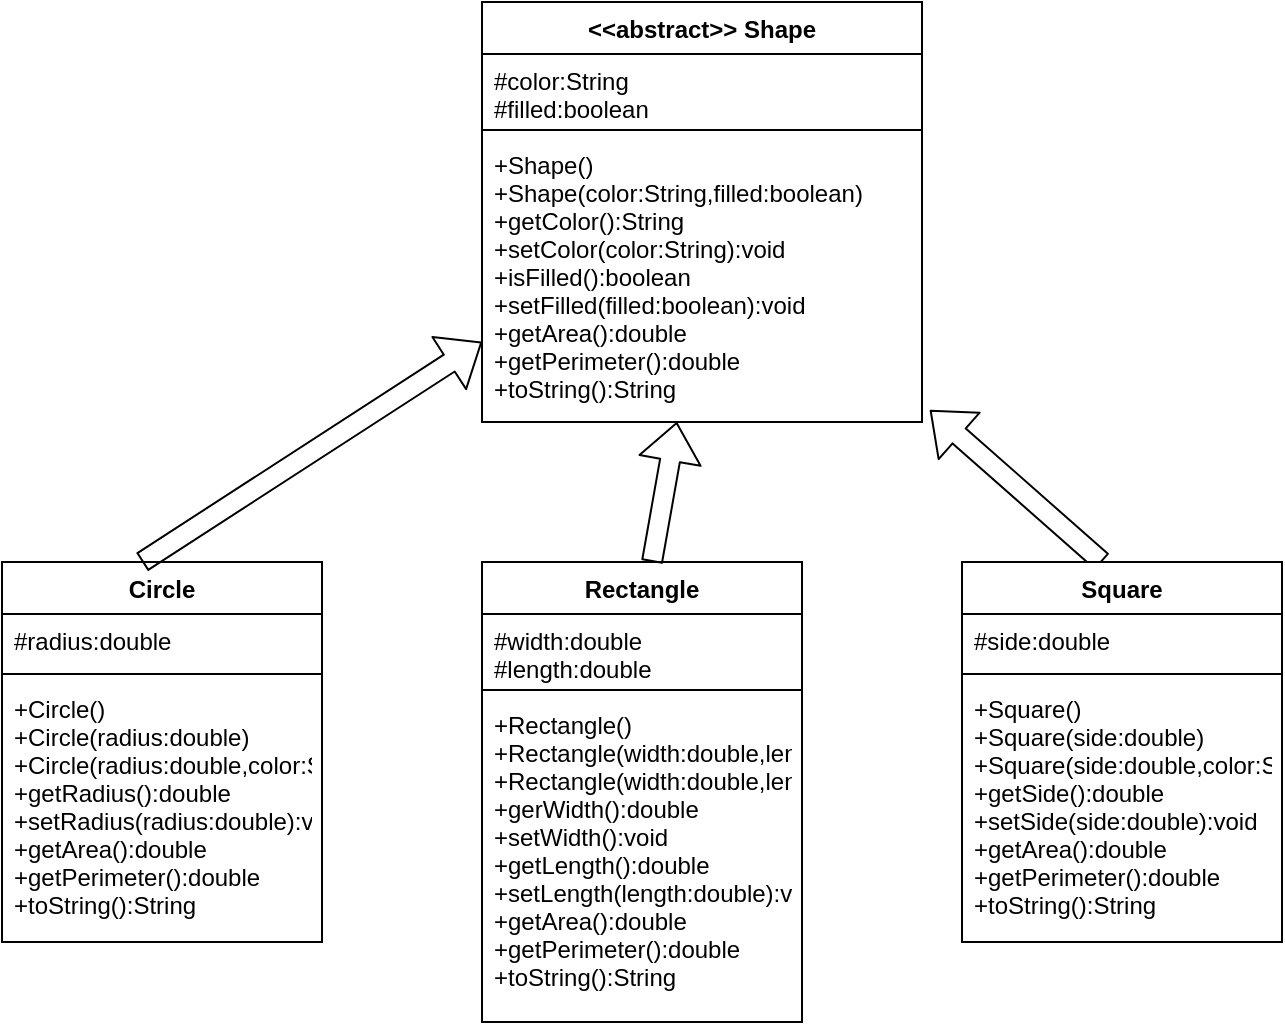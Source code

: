 <mxfile version="13.7.5" type="github">
  <diagram id="C5RBs43oDa-KdzZeNtuy" name="Page-1">
    <mxGraphModel dx="1422" dy="762" grid="1" gridSize="10" guides="1" tooltips="1" connect="1" arrows="1" fold="1" page="1" pageScale="1" pageWidth="827" pageHeight="1169" math="0" shadow="0">
      <root>
        <mxCell id="WIyWlLk6GJQsqaUBKTNV-0" />
        <mxCell id="WIyWlLk6GJQsqaUBKTNV-1" parent="WIyWlLk6GJQsqaUBKTNV-0" />
        <mxCell id="NIKJll4XZoD8k8uC3zUS-0" value="&lt;&lt;abstract&gt;&gt; Shape" style="swimlane;fontStyle=1;align=center;verticalAlign=top;childLayout=stackLayout;horizontal=1;startSize=26;horizontalStack=0;resizeParent=1;resizeParentMax=0;resizeLast=0;collapsible=1;marginBottom=0;" vertex="1" parent="WIyWlLk6GJQsqaUBKTNV-1">
          <mxGeometry x="280" y="40" width="220" height="210" as="geometry" />
        </mxCell>
        <mxCell id="NIKJll4XZoD8k8uC3zUS-1" value="#color:String &#xa;#filled:boolean" style="text;strokeColor=none;fillColor=none;align=left;verticalAlign=top;spacingLeft=4;spacingRight=4;overflow=hidden;rotatable=0;points=[[0,0.5],[1,0.5]];portConstraint=eastwest;" vertex="1" parent="NIKJll4XZoD8k8uC3zUS-0">
          <mxGeometry y="26" width="220" height="34" as="geometry" />
        </mxCell>
        <mxCell id="NIKJll4XZoD8k8uC3zUS-2" value="" style="line;strokeWidth=1;fillColor=none;align=left;verticalAlign=middle;spacingTop=-1;spacingLeft=3;spacingRight=3;rotatable=0;labelPosition=right;points=[];portConstraint=eastwest;" vertex="1" parent="NIKJll4XZoD8k8uC3zUS-0">
          <mxGeometry y="60" width="220" height="8" as="geometry" />
        </mxCell>
        <mxCell id="NIKJll4XZoD8k8uC3zUS-3" value="+Shape()&#xa;+Shape(color:String,filled:boolean)&#xa;+getColor():String&#xa;+setColor(color:String):void&#xa;+isFilled():boolean&#xa;+setFilled(filled:boolean):void&#xa;+getArea():double&#xa;+getPerimeter():double&#xa;+toString():String&#xa;" style="text;strokeColor=none;fillColor=none;align=left;verticalAlign=top;spacingLeft=4;spacingRight=4;overflow=hidden;rotatable=0;points=[[0,0.5],[1,0.5]];portConstraint=eastwest;fontStyle=0" vertex="1" parent="NIKJll4XZoD8k8uC3zUS-0">
          <mxGeometry y="68" width="220" height="142" as="geometry" />
        </mxCell>
        <mxCell id="NIKJll4XZoD8k8uC3zUS-4" value="Circle" style="swimlane;fontStyle=1;align=center;verticalAlign=top;childLayout=stackLayout;horizontal=1;startSize=26;horizontalStack=0;resizeParent=1;resizeParentMax=0;resizeLast=0;collapsible=1;marginBottom=0;" vertex="1" parent="WIyWlLk6GJQsqaUBKTNV-1">
          <mxGeometry x="40" y="320" width="160" height="190" as="geometry" />
        </mxCell>
        <mxCell id="NIKJll4XZoD8k8uC3zUS-5" value="#radius:double" style="text;strokeColor=none;fillColor=none;align=left;verticalAlign=top;spacingLeft=4;spacingRight=4;overflow=hidden;rotatable=0;points=[[0,0.5],[1,0.5]];portConstraint=eastwest;" vertex="1" parent="NIKJll4XZoD8k8uC3zUS-4">
          <mxGeometry y="26" width="160" height="26" as="geometry" />
        </mxCell>
        <mxCell id="NIKJll4XZoD8k8uC3zUS-6" value="" style="line;strokeWidth=1;fillColor=none;align=left;verticalAlign=middle;spacingTop=-1;spacingLeft=3;spacingRight=3;rotatable=0;labelPosition=right;points=[];portConstraint=eastwest;" vertex="1" parent="NIKJll4XZoD8k8uC3zUS-4">
          <mxGeometry y="52" width="160" height="8" as="geometry" />
        </mxCell>
        <mxCell id="NIKJll4XZoD8k8uC3zUS-7" value="+Circle()&#xa;+Circle(radius:double)&#xa;+Circle(radius:double,color:String,filled:boolean)&#xa;+getRadius():double&#xa;+setRadius(radius:double):void&#xa;+getArea():double&#xa;+getPerimeter():double&#xa;+toString():String" style="text;strokeColor=none;fillColor=none;align=left;verticalAlign=top;spacingLeft=4;spacingRight=4;overflow=hidden;rotatable=0;points=[[0,0.5],[1,0.5]];portConstraint=eastwest;" vertex="1" parent="NIKJll4XZoD8k8uC3zUS-4">
          <mxGeometry y="60" width="160" height="130" as="geometry" />
        </mxCell>
        <mxCell id="NIKJll4XZoD8k8uC3zUS-8" value="Rectangle" style="swimlane;fontStyle=1;align=center;verticalAlign=top;childLayout=stackLayout;horizontal=1;startSize=26;horizontalStack=0;resizeParent=1;resizeParentMax=0;resizeLast=0;collapsible=1;marginBottom=0;" vertex="1" parent="WIyWlLk6GJQsqaUBKTNV-1">
          <mxGeometry x="280" y="320" width="160" height="230" as="geometry" />
        </mxCell>
        <mxCell id="NIKJll4XZoD8k8uC3zUS-9" value="#width:double&#xa;#length:double" style="text;strokeColor=none;fillColor=none;align=left;verticalAlign=top;spacingLeft=4;spacingRight=4;overflow=hidden;rotatable=0;points=[[0,0.5],[1,0.5]];portConstraint=eastwest;" vertex="1" parent="NIKJll4XZoD8k8uC3zUS-8">
          <mxGeometry y="26" width="160" height="34" as="geometry" />
        </mxCell>
        <mxCell id="NIKJll4XZoD8k8uC3zUS-10" value="" style="line;strokeWidth=1;fillColor=none;align=left;verticalAlign=middle;spacingTop=-1;spacingLeft=3;spacingRight=3;rotatable=0;labelPosition=right;points=[];portConstraint=eastwest;" vertex="1" parent="NIKJll4XZoD8k8uC3zUS-8">
          <mxGeometry y="60" width="160" height="8" as="geometry" />
        </mxCell>
        <mxCell id="NIKJll4XZoD8k8uC3zUS-11" value="+Rectangle()&#xa;+Rectangle(width:double,length:double)&#xa;+Rectangle(width:double,length:double,color:String,fillef:boollean)&#xa;+gerWidth():double&#xa;+setWidth():void&#xa;+getLength():double&#xa;+setLength(length:double):void&#xa;+getArea():double&#xa;+getPerimeter():double&#xa;+toString():String&#xa;" style="text;strokeColor=none;fillColor=none;align=left;verticalAlign=top;spacingLeft=4;spacingRight=4;overflow=hidden;rotatable=0;points=[[0,0.5],[1,0.5]];portConstraint=eastwest;" vertex="1" parent="NIKJll4XZoD8k8uC3zUS-8">
          <mxGeometry y="68" width="160" height="162" as="geometry" />
        </mxCell>
        <mxCell id="NIKJll4XZoD8k8uC3zUS-12" value="" style="shape=flexArrow;endArrow=classic;html=1;entryX=0;entryY=0.718;entryDx=0;entryDy=0;entryPerimeter=0;" edge="1" parent="WIyWlLk6GJQsqaUBKTNV-1" target="NIKJll4XZoD8k8uC3zUS-3">
          <mxGeometry width="50" height="50" relative="1" as="geometry">
            <mxPoint x="110" y="320" as="sourcePoint" />
            <mxPoint x="160" y="270" as="targetPoint" />
          </mxGeometry>
        </mxCell>
        <mxCell id="NIKJll4XZoD8k8uC3zUS-13" value="" style="shape=flexArrow;endArrow=classic;html=1;" edge="1" parent="WIyWlLk6GJQsqaUBKTNV-1" target="NIKJll4XZoD8k8uC3zUS-3">
          <mxGeometry width="50" height="50" relative="1" as="geometry">
            <mxPoint x="365" y="320" as="sourcePoint" />
            <mxPoint x="415" y="270" as="targetPoint" />
          </mxGeometry>
        </mxCell>
        <mxCell id="NIKJll4XZoD8k8uC3zUS-14" value="" style="shape=flexArrow;endArrow=classic;html=1;entryX=1.018;entryY=0.958;entryDx=0;entryDy=0;entryPerimeter=0;" edge="1" parent="WIyWlLk6GJQsqaUBKTNV-1" target="NIKJll4XZoD8k8uC3zUS-3">
          <mxGeometry width="50" height="50" relative="1" as="geometry">
            <mxPoint x="590" y="320" as="sourcePoint" />
            <mxPoint x="640" y="270" as="targetPoint" />
          </mxGeometry>
        </mxCell>
        <mxCell id="NIKJll4XZoD8k8uC3zUS-15" value="Square" style="swimlane;fontStyle=1;align=center;verticalAlign=top;childLayout=stackLayout;horizontal=1;startSize=26;horizontalStack=0;resizeParent=1;resizeParentMax=0;resizeLast=0;collapsible=1;marginBottom=0;" vertex="1" parent="WIyWlLk6GJQsqaUBKTNV-1">
          <mxGeometry x="520" y="320" width="160" height="190" as="geometry" />
        </mxCell>
        <mxCell id="NIKJll4XZoD8k8uC3zUS-16" value="#side:double" style="text;strokeColor=none;fillColor=none;align=left;verticalAlign=top;spacingLeft=4;spacingRight=4;overflow=hidden;rotatable=0;points=[[0,0.5],[1,0.5]];portConstraint=eastwest;" vertex="1" parent="NIKJll4XZoD8k8uC3zUS-15">
          <mxGeometry y="26" width="160" height="26" as="geometry" />
        </mxCell>
        <mxCell id="NIKJll4XZoD8k8uC3zUS-17" value="" style="line;strokeWidth=1;fillColor=none;align=left;verticalAlign=middle;spacingTop=-1;spacingLeft=3;spacingRight=3;rotatable=0;labelPosition=right;points=[];portConstraint=eastwest;" vertex="1" parent="NIKJll4XZoD8k8uC3zUS-15">
          <mxGeometry y="52" width="160" height="8" as="geometry" />
        </mxCell>
        <mxCell id="NIKJll4XZoD8k8uC3zUS-18" value="+Square()&#xa;+Square(side:double)&#xa;+Square(side:double,color:String,filled:boolean)&#xa;+getSide():double&#xa;+setSide(side:double):void&#xa;+getArea():double&#xa;+getPerimeter():double&#xa;+toString():String" style="text;strokeColor=none;fillColor=none;align=left;verticalAlign=top;spacingLeft=4;spacingRight=4;overflow=hidden;rotatable=0;points=[[0,0.5],[1,0.5]];portConstraint=eastwest;" vertex="1" parent="NIKJll4XZoD8k8uC3zUS-15">
          <mxGeometry y="60" width="160" height="130" as="geometry" />
        </mxCell>
      </root>
    </mxGraphModel>
  </diagram>
</mxfile>
